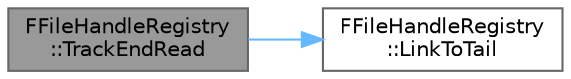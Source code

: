 digraph "FFileHandleRegistry::TrackEndRead"
{
 // INTERACTIVE_SVG=YES
 // LATEX_PDF_SIZE
  bgcolor="transparent";
  edge [fontname=Helvetica,fontsize=10,labelfontname=Helvetica,labelfontsize=10];
  node [fontname=Helvetica,fontsize=10,shape=box,height=0.2,width=0.4];
  rankdir="LR";
  Node1 [id="Node000001",label="FFileHandleRegistry\l::TrackEndRead",height=0.2,width=0.4,color="gray40", fillcolor="grey60", style="filled", fontcolor="black",tooltip=" "];
  Node1 -> Node2 [id="edge1_Node000001_Node000002",color="steelblue1",style="solid",tooltip=" "];
  Node2 [id="Node000002",label="FFileHandleRegistry\l::LinkToTail",height=0.2,width=0.4,color="grey40", fillcolor="white", style="filled",URL="$d1/dee/classFFileHandleRegistry.html#a2b7b6a46b89dc5bab9415cea95610ab0",tooltip=" "];
}
